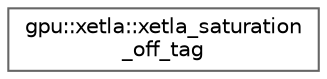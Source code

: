 digraph "Graphical Class Hierarchy"
{
 // LATEX_PDF_SIZE
  bgcolor="transparent";
  edge [fontname=Helvetica,fontsize=10,labelfontname=Helvetica,labelfontsize=10];
  node [fontname=Helvetica,fontsize=10,shape=box,height=0.2,width=0.4];
  rankdir="LR";
  Node0 [id="Node000000",label="gpu::xetla::xetla_saturation\l_off_tag",height=0.2,width=0.4,color="grey40", fillcolor="white", style="filled",URL="$classgpu_1_1xetla_1_1xetla__saturation__off__tag.html",tooltip=" "];
}
